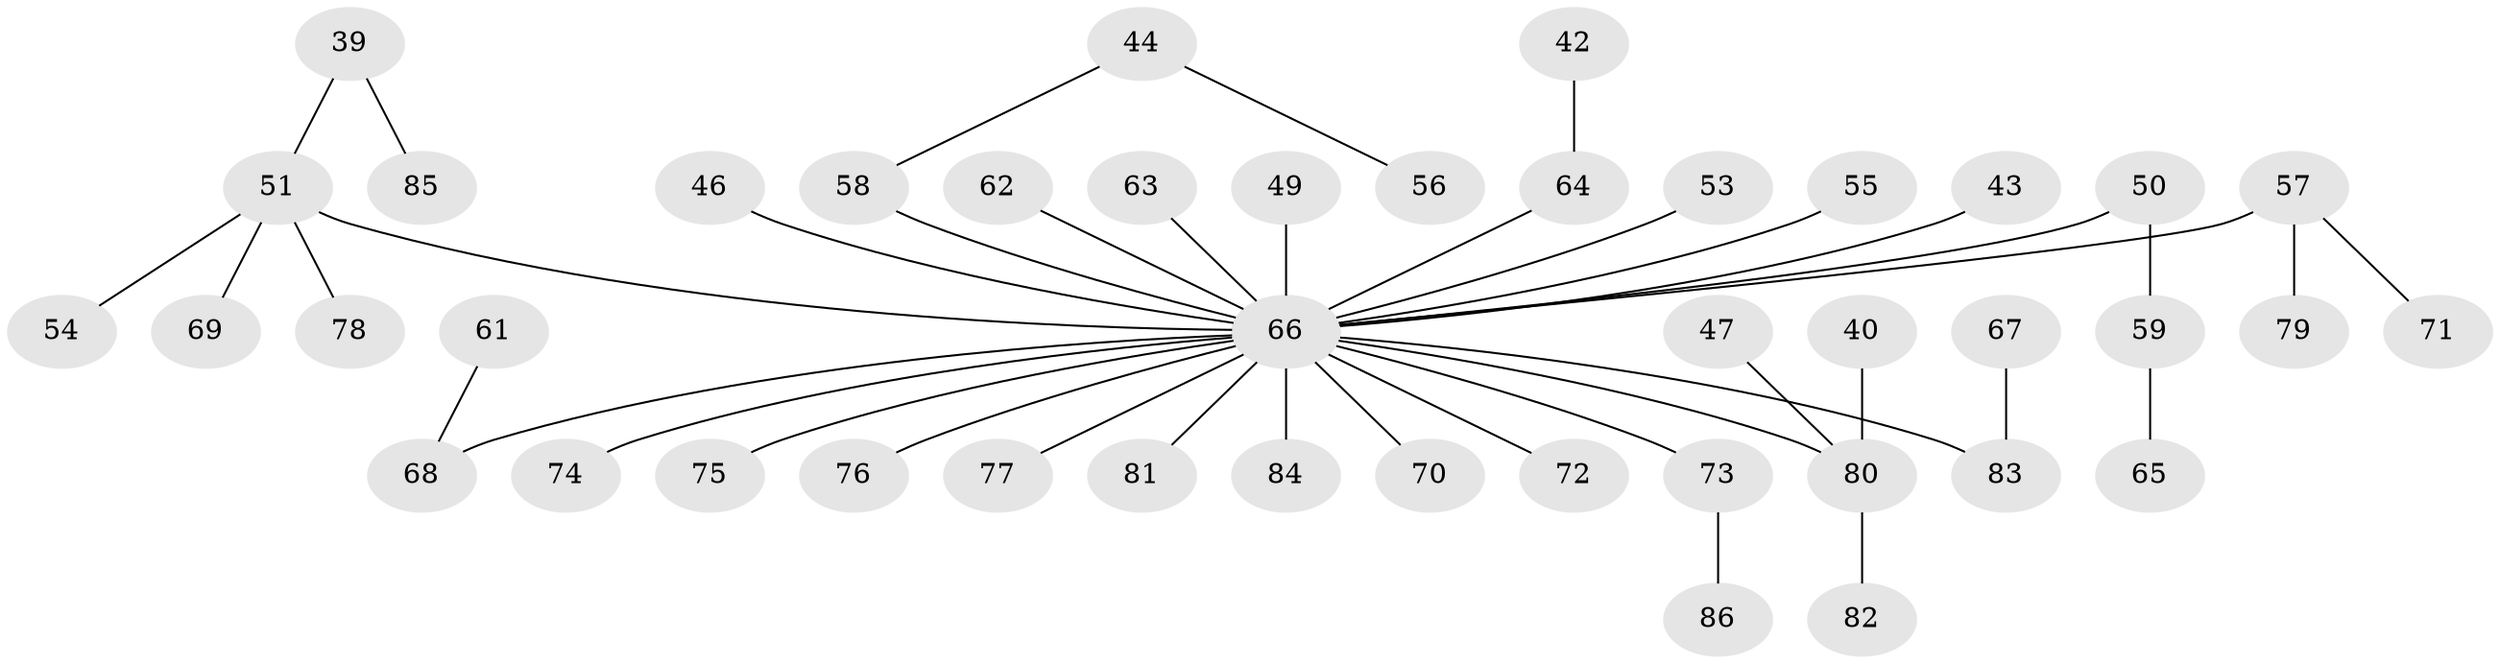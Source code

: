 // original degree distribution, {6: 0.011627906976744186, 8: 0.011627906976744186, 7: 0.011627906976744186, 4: 0.06976744186046512, 5: 0.023255813953488372, 2: 0.18604651162790697, 3: 0.13953488372093023, 1: 0.5465116279069767}
// Generated by graph-tools (version 1.1) at 2025/53/03/09/25 04:53:01]
// undirected, 43 vertices, 42 edges
graph export_dot {
graph [start="1"]
  node [color=gray90,style=filled];
  39;
  40;
  42;
  43;
  44;
  46;
  47;
  49;
  50;
  51 [super="+3+9+19+25+31+37"];
  53;
  54;
  55;
  56;
  57 [super="+45"];
  58 [super="+13"];
  59;
  61;
  62;
  63;
  64 [super="+15"];
  65;
  66 [super="+7+23+35+29+11+38+36+26+28+30+34"];
  67;
  68 [super="+60"];
  69;
  70;
  71;
  72;
  73 [super="+48"];
  74 [super="+21"];
  75;
  76;
  77;
  78;
  79;
  80 [super="+18"];
  81;
  82;
  83 [super="+12+52"];
  84;
  85;
  86;
  39 -- 85;
  39 -- 51;
  40 -- 80;
  42 -- 64;
  43 -- 66;
  44 -- 56;
  44 -- 58;
  46 -- 66;
  47 -- 80;
  49 -- 66;
  50 -- 59;
  50 -- 66;
  51 -- 69;
  51 -- 54;
  51 -- 78;
  51 -- 66;
  53 -- 66;
  55 -- 66;
  57 -- 71;
  57 -- 79;
  57 -- 66;
  58 -- 66;
  59 -- 65;
  61 -- 68;
  62 -- 66;
  63 -- 66;
  64 -- 66;
  66 -- 72;
  66 -- 70;
  66 -- 75;
  66 -- 76;
  66 -- 80;
  66 -- 81;
  66 -- 84;
  66 -- 73;
  66 -- 68;
  66 -- 83;
  66 -- 74;
  66 -- 77;
  67 -- 83;
  73 -- 86;
  80 -- 82;
}
